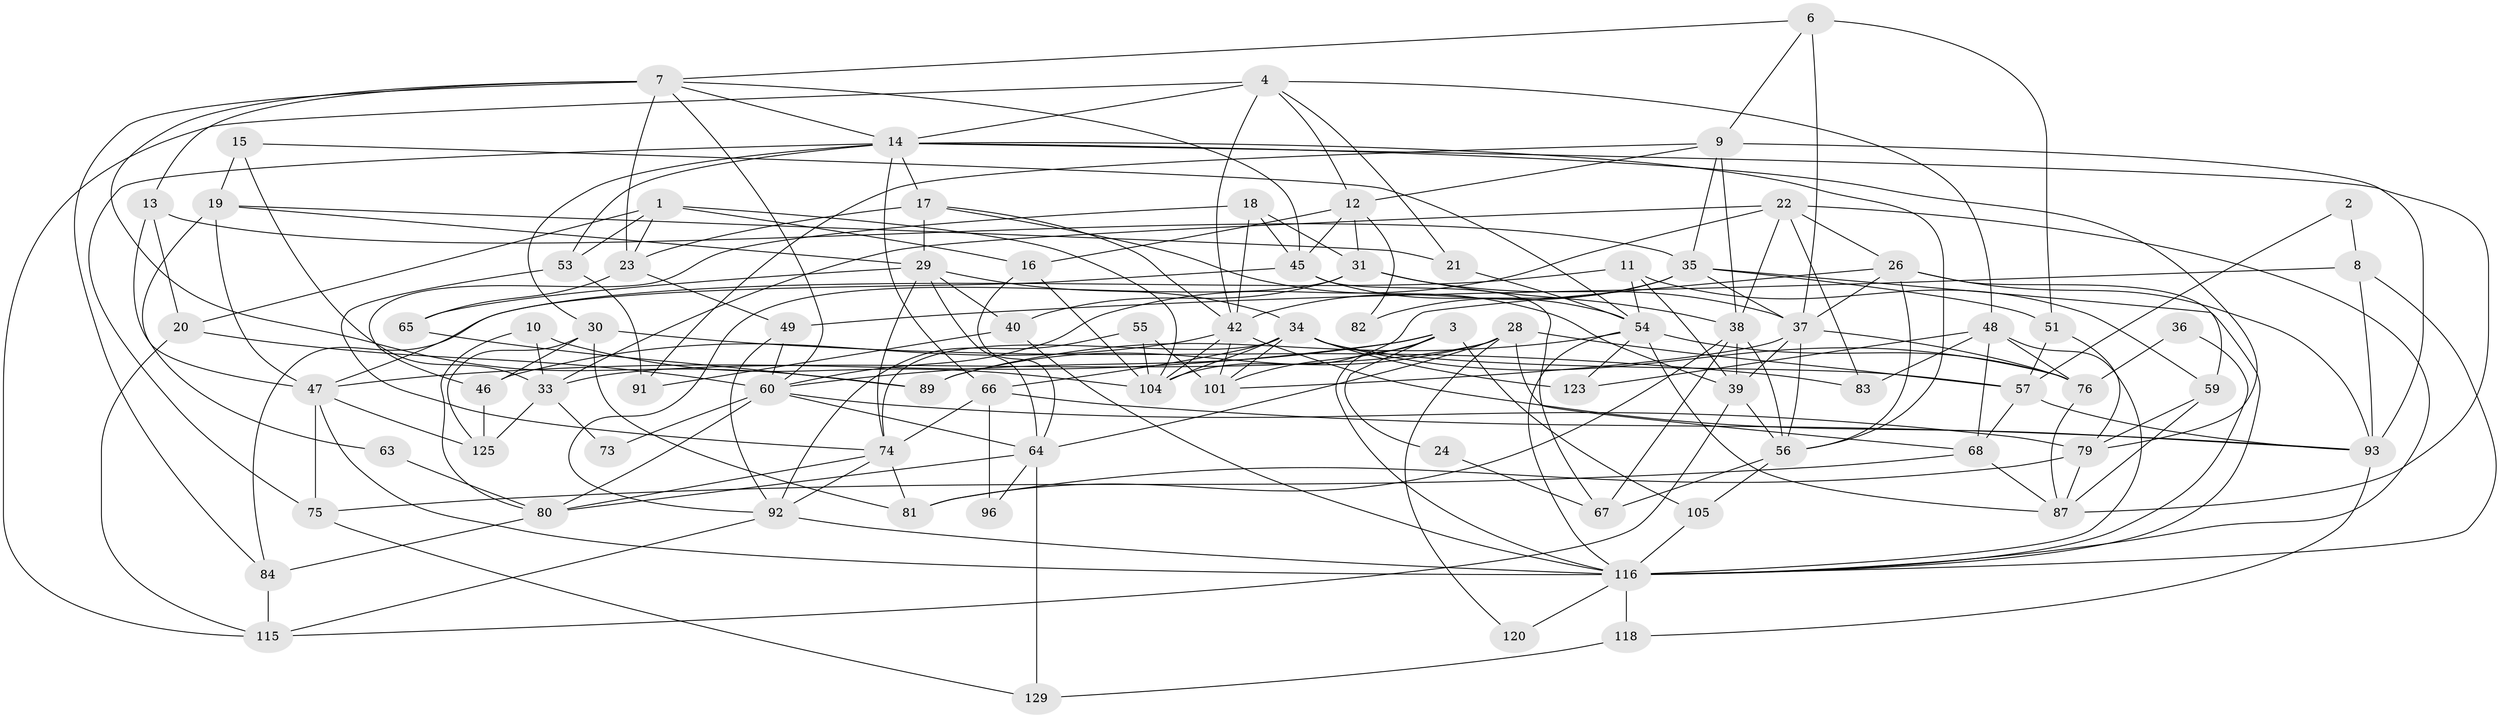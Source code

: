 // original degree distribution, {5: 0.16923076923076924, 2: 0.1076923076923077, 4: 0.3153846153846154, 3: 0.2846153846153846, 6: 0.07692307692307693, 7: 0.03076923076923077, 8: 0.007692307692307693, 11: 0.007692307692307693}
// Generated by graph-tools (version 1.1) at 2025/11/02/27/25 16:11:18]
// undirected, 82 vertices, 207 edges
graph export_dot {
graph [start="1"]
  node [color=gray90,style=filled];
  1;
  2;
  3 [super="+5"];
  4 [super="+52"];
  6 [super="+121"];
  7 [super="+114"];
  8 [super="+113"];
  9 [super="+128"];
  10;
  11 [super="+44"];
  12;
  13 [super="+97"];
  14 [super="+86"];
  15 [super="+130"];
  16 [super="+106"];
  17 [super="+25"];
  18;
  19 [super="+99"];
  20 [super="+58"];
  21;
  22 [super="+27"];
  23 [super="+98"];
  24;
  26 [super="+62"];
  28 [super="+69"];
  29 [super="+32"];
  30 [super="+43"];
  31 [super="+77"];
  33 [super="+117"];
  34 [super="+41"];
  35 [super="+50"];
  36;
  37 [super="+72"];
  38 [super="+122"];
  39;
  40;
  42 [super="+61"];
  45 [super="+85"];
  46 [super="+95"];
  47 [super="+88"];
  48 [super="+111"];
  49;
  51;
  53;
  54 [super="+107"];
  55;
  56 [super="+71"];
  57 [super="+119"];
  59;
  60 [super="+102"];
  63;
  64 [super="+78"];
  65;
  66 [super="+70"];
  67 [super="+126"];
  68;
  73;
  74 [super="+103"];
  75;
  76 [super="+94"];
  79;
  80 [super="+90"];
  81;
  82;
  83;
  84;
  87 [super="+124"];
  89 [super="+100"];
  91;
  92 [super="+108"];
  93 [super="+112"];
  96;
  101 [super="+109"];
  104 [super="+110"];
  105;
  115;
  116 [super="+127"];
  118;
  120;
  123;
  125;
  129;
  1 -- 104;
  1 -- 53;
  1 -- 16;
  1 -- 20;
  1 -- 23;
  2 -- 8;
  2 -- 57;
  3 -- 116;
  3 -- 24;
  3 -- 105;
  3 -- 60;
  3 -- 101;
  3 -- 47;
  4 -- 48;
  4 -- 12;
  4 -- 42;
  4 -- 115;
  4 -- 21;
  4 -- 14;
  6 -- 37;
  6 -- 51;
  6 -- 7;
  6 -- 9;
  7 -- 14;
  7 -- 23;
  7 -- 84;
  7 -- 89;
  7 -- 60;
  7 -- 45;
  7 -- 13;
  8 -- 116;
  8 -- 93;
  8 -- 49;
  9 -- 93;
  9 -- 91;
  9 -- 38;
  9 -- 35;
  9 -- 12;
  10 -- 33;
  10 -- 80;
  10 -- 104;
  11 -- 84;
  11 -- 39;
  11 -- 59;
  11 -- 54;
  12 -- 31;
  12 -- 45;
  12 -- 82;
  12 -- 16;
  13 -- 47;
  13 -- 20;
  13 -- 35;
  14 -- 17;
  14 -- 53;
  14 -- 87;
  14 -- 30;
  14 -- 75;
  14 -- 79;
  14 -- 56;
  14 -- 66;
  15 -- 19 [weight=2];
  15 -- 33;
  15 -- 54;
  16 -- 64;
  16 -- 104;
  17 -- 29;
  17 -- 42;
  17 -- 39;
  17 -- 23;
  18 -- 31;
  18 -- 45;
  18 -- 46;
  18 -- 42;
  19 -- 29;
  19 -- 21;
  19 -- 63;
  19 -- 47;
  20 -- 60 [weight=2];
  20 -- 115;
  21 -- 54;
  22 -- 83;
  22 -- 26;
  22 -- 38;
  22 -- 116;
  22 -- 60;
  22 -- 33;
  23 -- 65;
  23 -- 49;
  24 -- 67;
  26 -- 37;
  26 -- 59;
  26 -- 56;
  26 -- 104;
  26 -- 93;
  28 -- 57;
  28 -- 64;
  28 -- 33;
  28 -- 68;
  28 -- 120;
  28 -- 89;
  29 -- 40;
  29 -- 65;
  29 -- 34;
  29 -- 64;
  29 -- 74;
  30 -- 125;
  30 -- 46;
  30 -- 81;
  30 -- 83;
  31 -- 38;
  31 -- 92;
  31 -- 40;
  31 -- 37;
  33 -- 125;
  33 -- 73;
  34 -- 123;
  34 -- 66;
  34 -- 101;
  34 -- 104;
  34 -- 57;
  34 -- 76;
  34 -- 74;
  35 -- 116;
  35 -- 37;
  35 -- 51;
  35 -- 42;
  35 -- 82;
  36 -- 116;
  36 -- 76;
  37 -- 39;
  37 -- 101;
  37 -- 76;
  37 -- 56;
  38 -- 81;
  38 -- 67;
  38 -- 39;
  38 -- 56;
  39 -- 115;
  39 -- 56;
  40 -- 91;
  40 -- 116;
  42 -- 104;
  42 -- 93;
  42 -- 46;
  42 -- 101;
  45 -- 47;
  45 -- 54;
  45 -- 67;
  46 -- 125;
  47 -- 125 [weight=2];
  47 -- 116;
  47 -- 75;
  48 -- 68;
  48 -- 76;
  48 -- 116;
  48 -- 123;
  48 -- 83;
  49 -- 60;
  49 -- 92;
  51 -- 79;
  51 -- 57;
  53 -- 74;
  53 -- 91;
  54 -- 87;
  54 -- 116;
  54 -- 76;
  54 -- 89;
  54 -- 123;
  55 -- 104;
  55 -- 101;
  55 -- 92;
  56 -- 105;
  56 -- 67;
  57 -- 68;
  57 -- 93;
  59 -- 79;
  59 -- 87;
  60 -- 80;
  60 -- 73;
  60 -- 79;
  60 -- 64;
  63 -- 80;
  64 -- 80;
  64 -- 129;
  64 -- 96;
  65 -- 89;
  66 -- 93;
  66 -- 74;
  66 -- 96;
  68 -- 75;
  68 -- 87;
  74 -- 92;
  74 -- 80;
  74 -- 81;
  75 -- 129;
  76 -- 87;
  79 -- 81;
  79 -- 87;
  80 -- 84;
  84 -- 115;
  92 -- 116;
  92 -- 115;
  93 -- 118;
  105 -- 116;
  116 -- 118;
  116 -- 120;
  118 -- 129;
}
